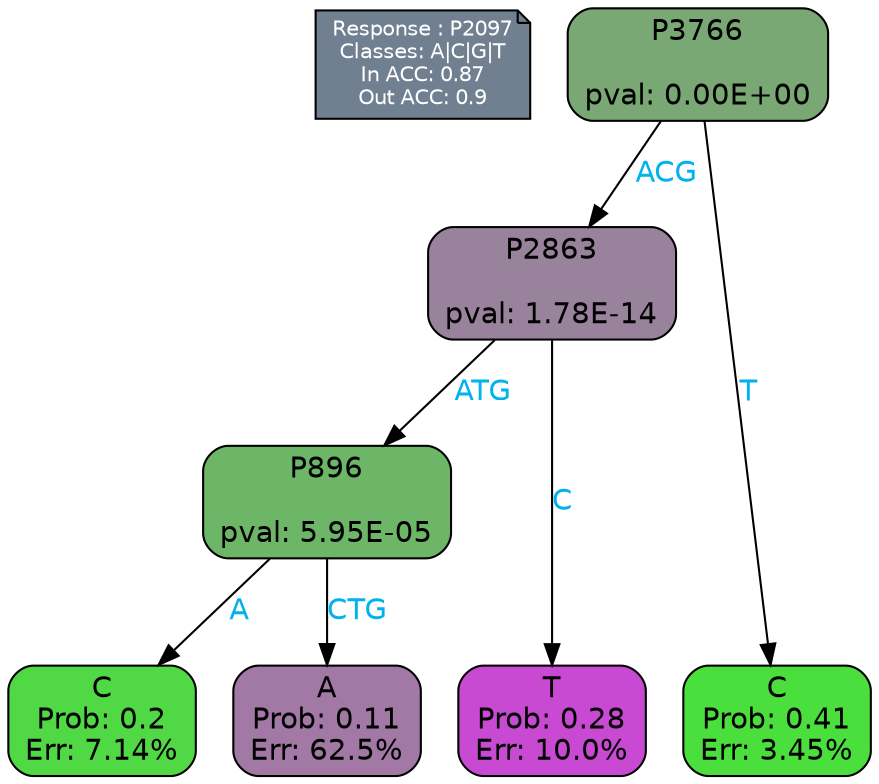 digraph Tree {
node [shape=box, style="filled, rounded", color="black", fontname=helvetica] ;
graph [ranksep=equally, splines=polylines, bgcolor=transparent, dpi=600] ;
edge [fontname=helvetica] ;
LEGEND [label="Response : P2097
Classes: A|C|G|T
In ACC: 0.87
Out ACC: 0.9
",shape=note,align=left,style=filled,fillcolor="slategray",fontcolor="white",fontsize=10];1 [label="P3766

pval: 0.00E+00", fillcolor="#79a875"] ;
2 [label="P2863

pval: 1.78E-14", fillcolor="#99829b"] ;
3 [label="P896

pval: 5.95E-05", fillcolor="#6eb667"] ;
4 [label="C
Prob: 0.2
Err: 7.14%", fillcolor="#51d845"] ;
5 [label="A
Prob: 0.11
Err: 62.5%", fillcolor="#a179a4"] ;
6 [label="T
Prob: 0.28
Err: 10.0%", fillcolor="#c84ad3"] ;
7 [label="C
Prob: 0.41
Err: 3.45%", fillcolor="#4bdf3e"] ;
1 -> 2 [label="ACG",fontcolor=deepskyblue2] ;
1 -> 7 [label="T",fontcolor=deepskyblue2] ;
2 -> 3 [label="ATG",fontcolor=deepskyblue2] ;
2 -> 6 [label="C",fontcolor=deepskyblue2] ;
3 -> 4 [label="A",fontcolor=deepskyblue2] ;
3 -> 5 [label="CTG",fontcolor=deepskyblue2] ;
{rank = same; 4;5;6;7;}{rank = same; LEGEND;1;}}